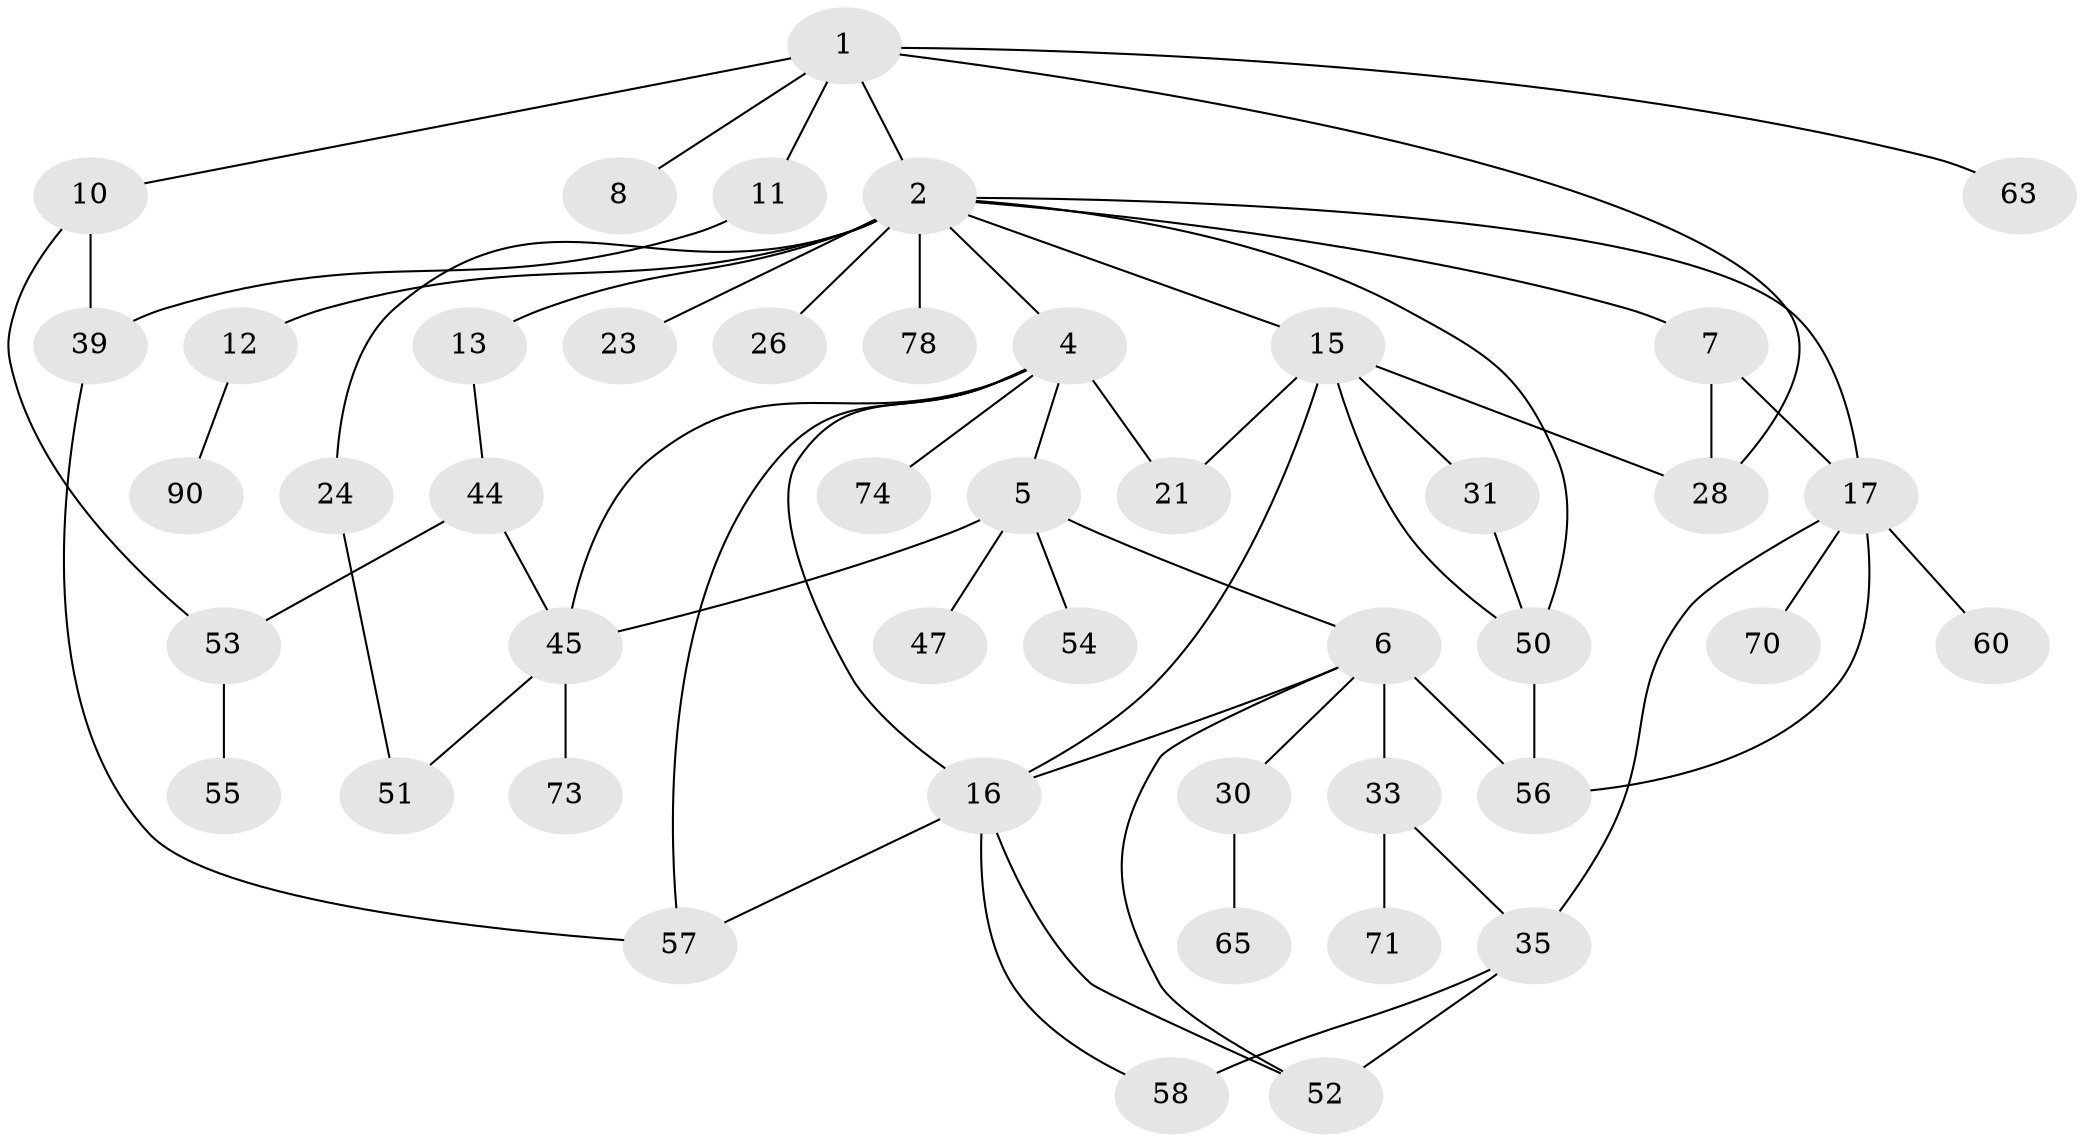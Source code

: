 // original degree distribution, {5: 0.044444444444444446, 10: 0.011111111111111112, 4: 0.16666666666666666, 6: 0.022222222222222223, 3: 0.18888888888888888, 1: 0.34444444444444444, 2: 0.2222222222222222}
// Generated by graph-tools (version 1.1) at 2025/13/03/09/25 04:13:15]
// undirected, 45 vertices, 65 edges
graph export_dot {
graph [start="1"]
  node [color=gray90,style=filled];
  1 [super="+9"];
  2 [super="+3"];
  4 [super="+48+19"];
  5 [super="+41"];
  6 [super="+20+14"];
  7;
  8;
  10 [super="+37"];
  11 [super="+29"];
  12;
  13 [super="+34+25"];
  15 [super="+42+66"];
  16 [super="+27"];
  17 [super="+18"];
  21;
  23;
  24 [super="+32"];
  26;
  28 [super="+46"];
  30;
  31 [super="+87+40"];
  33 [super="+62+75+36"];
  35 [super="+76"];
  39;
  44;
  45 [super="+69"];
  47;
  50 [super="+59"];
  51;
  52 [super="+72"];
  53;
  54;
  55;
  56 [super="+89"];
  57;
  58;
  60;
  63;
  65;
  70;
  71;
  73;
  74 [super="+85"];
  78;
  90;
  1 -- 2;
  1 -- 8;
  1 -- 11;
  1 -- 28;
  1 -- 10;
  1 -- 63;
  2 -- 7;
  2 -- 12;
  2 -- 13;
  2 -- 15;
  2 -- 17;
  2 -- 23;
  2 -- 26;
  2 -- 78;
  2 -- 24;
  2 -- 50;
  2 -- 4;
  4 -- 5;
  4 -- 21;
  4 -- 45 [weight=2];
  4 -- 57;
  4 -- 74;
  4 -- 16;
  5 -- 6;
  5 -- 47;
  5 -- 54;
  5 -- 45;
  6 -- 33;
  6 -- 16;
  6 -- 30;
  6 -- 52;
  6 -- 56;
  7 -- 17;
  7 -- 28;
  10 -- 53;
  10 -- 39;
  11 -- 39;
  12 -- 90;
  13 -- 44;
  15 -- 31;
  15 -- 50;
  15 -- 21;
  15 -- 28;
  15 -- 16;
  16 -- 52;
  16 -- 57;
  16 -- 58;
  17 -- 70;
  17 -- 56;
  17 -- 35;
  17 -- 60;
  24 -- 51;
  30 -- 65;
  31 -- 50;
  33 -- 71;
  33 -- 35;
  35 -- 58;
  35 -- 52 [weight=2];
  39 -- 57;
  44 -- 45;
  44 -- 53;
  45 -- 73;
  45 -- 51;
  50 -- 56;
  53 -- 55;
}
